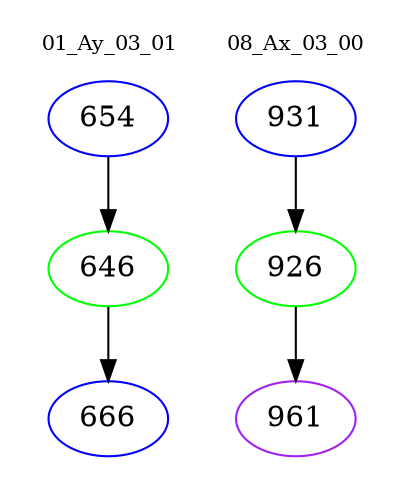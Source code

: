 digraph{
subgraph cluster_0 {
color = white
label = "01_Ay_03_01";
fontsize=10;
T0_654 [label="654", color="blue"]
T0_654 -> T0_646 [color="black"]
T0_646 [label="646", color="green"]
T0_646 -> T0_666 [color="black"]
T0_666 [label="666", color="blue"]
}
subgraph cluster_1 {
color = white
label = "08_Ax_03_00";
fontsize=10;
T1_931 [label="931", color="blue"]
T1_931 -> T1_926 [color="black"]
T1_926 [label="926", color="green"]
T1_926 -> T1_961 [color="black"]
T1_961 [label="961", color="purple"]
}
}
